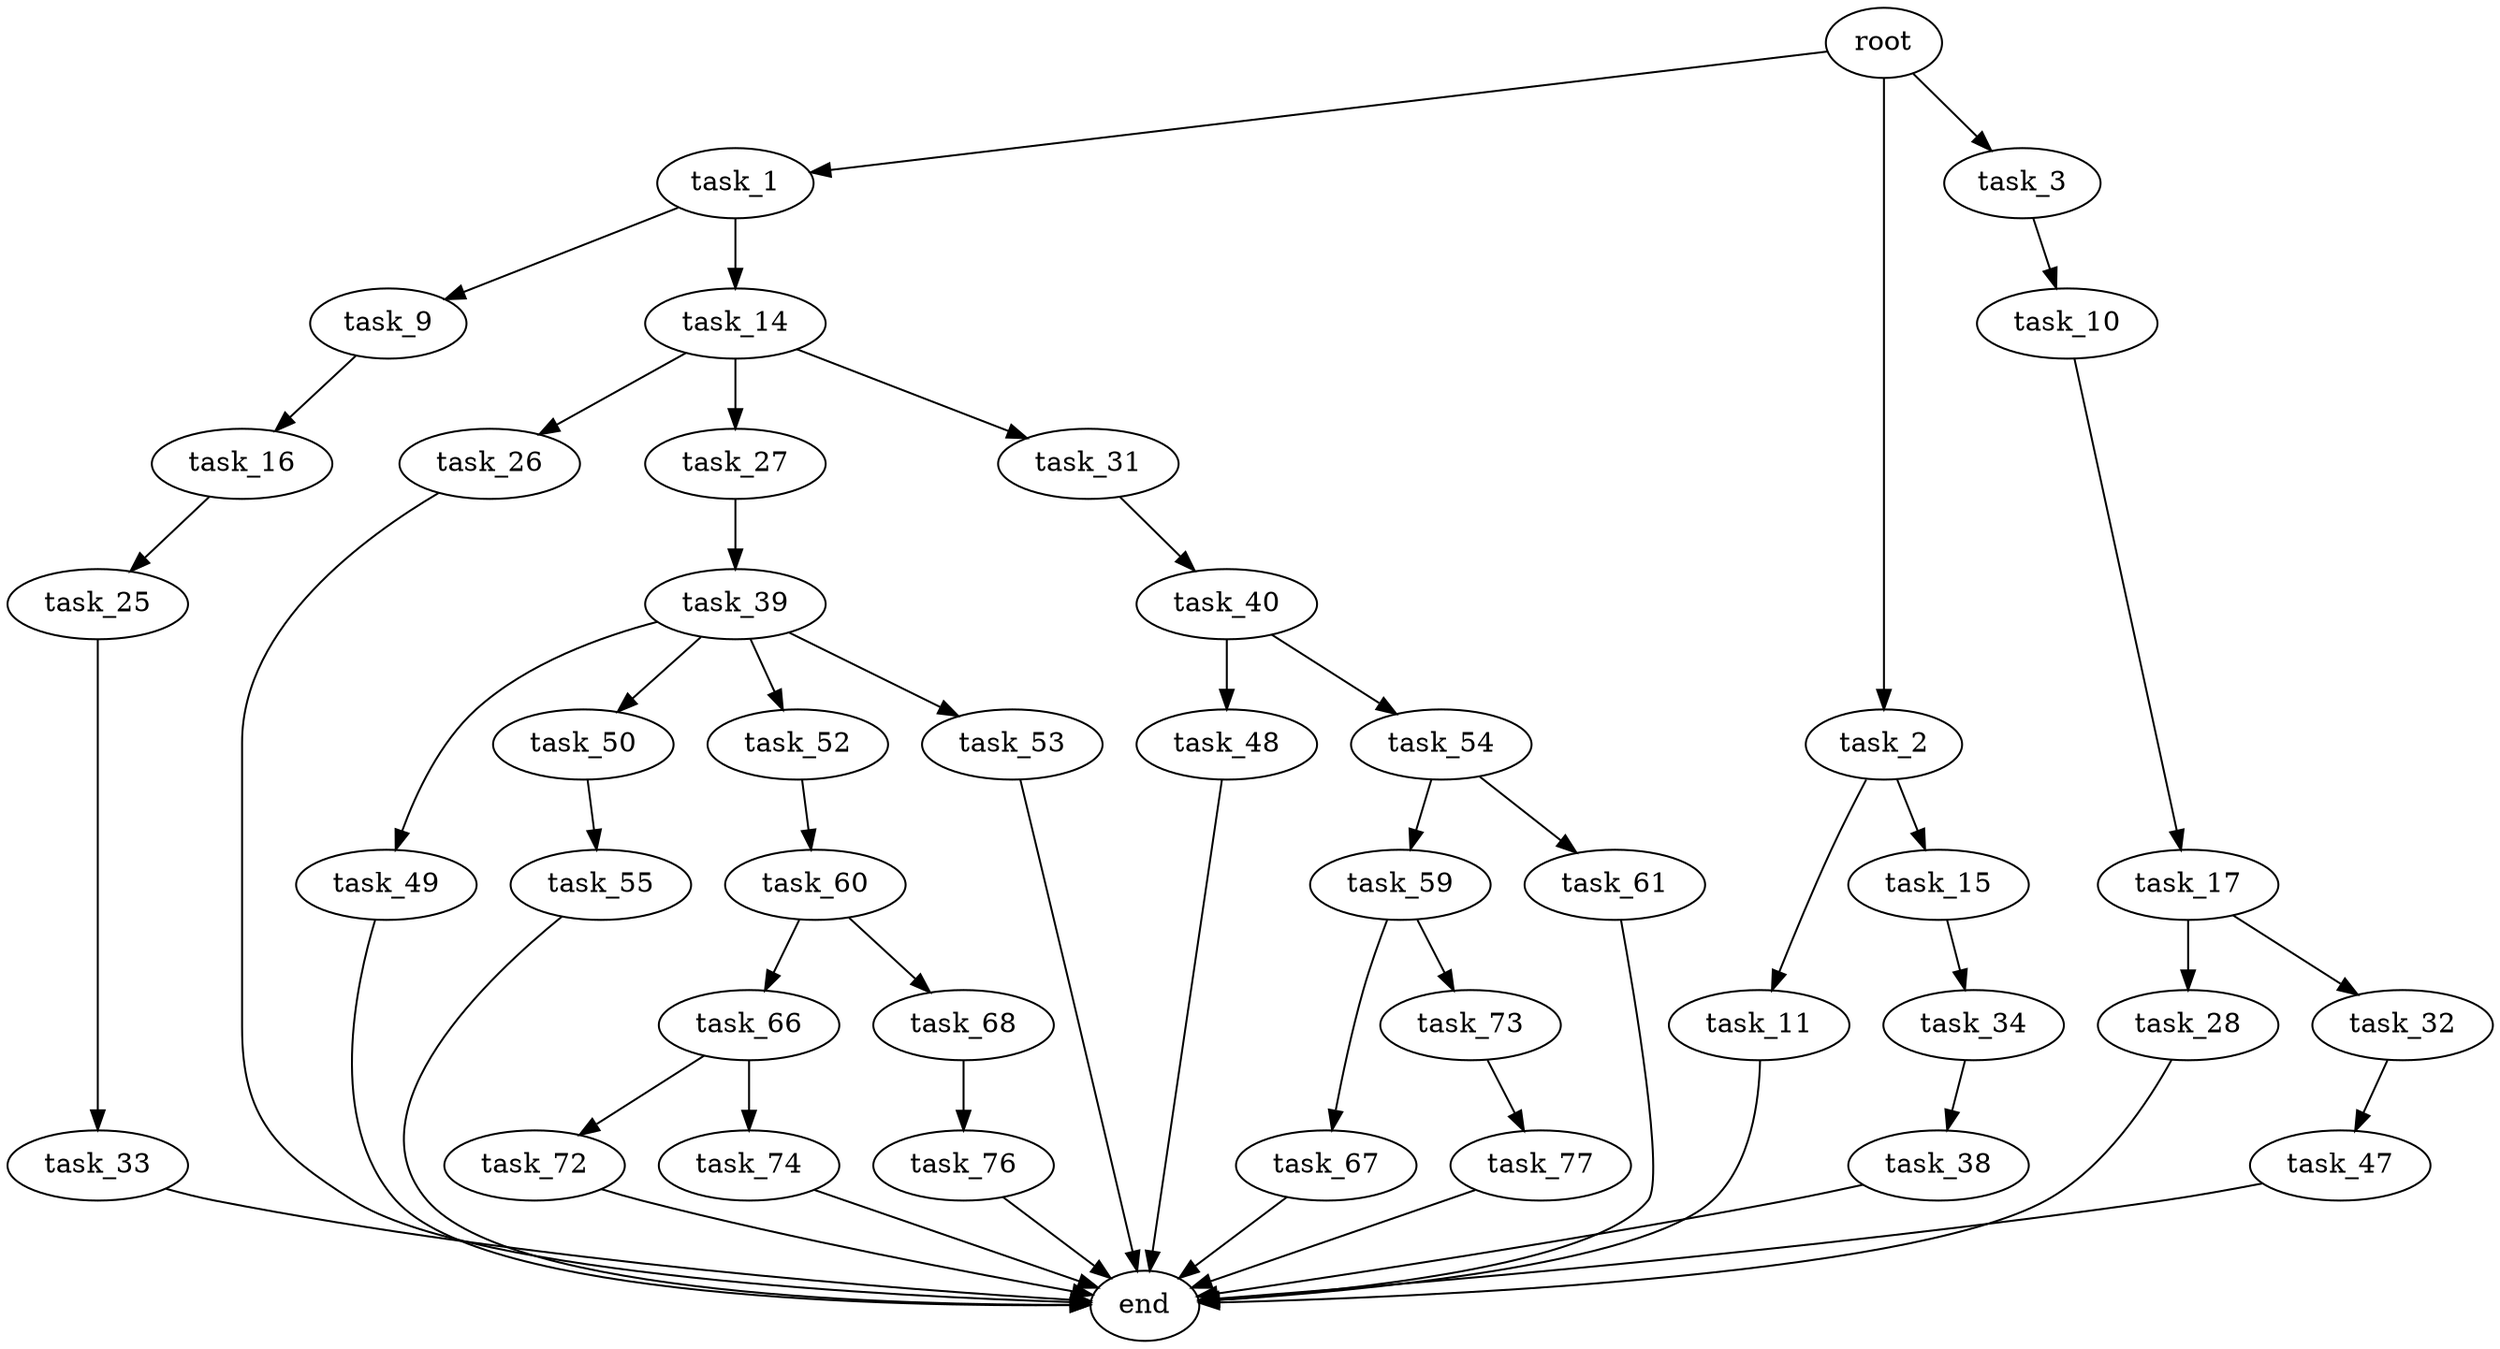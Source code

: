 digraph G {
  root [size="0.000000"];
  task_1 [size="318652476647.000000"];
  task_2 [size="1073741824000.000000"];
  task_3 [size="36785990825.000000"];
  task_9 [size="425875862573.000000"];
  task_14 [size="447830914582.000000"];
  task_11 [size="546702546021.000000"];
  task_15 [size="782757789696.000000"];
  task_10 [size="1130565008490.000000"];
  task_16 [size="7257986384.000000"];
  task_17 [size="231928233984.000000"];
  end [size="0.000000"];
  task_26 [size="4824965272.000000"];
  task_27 [size="736912827300.000000"];
  task_31 [size="821081685528.000000"];
  task_34 [size="549755813888.000000"];
  task_25 [size="1414382929.000000"];
  task_28 [size="432454232132.000000"];
  task_32 [size="28991029248.000000"];
  task_33 [size="134217728000.000000"];
  task_39 [size="368293445632.000000"];
  task_40 [size="102832261920.000000"];
  task_47 [size="28126230868.000000"];
  task_38 [size="231928233984.000000"];
  task_49 [size="549755813888.000000"];
  task_50 [size="3913772488.000000"];
  task_52 [size="1073741824000.000000"];
  task_53 [size="73017918971.000000"];
  task_48 [size="231928233984.000000"];
  task_54 [size="106780198080.000000"];
  task_55 [size="10988045576.000000"];
  task_60 [size="1209581079481.000000"];
  task_59 [size="13091002432.000000"];
  task_61 [size="134217728000.000000"];
  task_67 [size="549755813888.000000"];
  task_73 [size="23040761711.000000"];
  task_66 [size="4506709046.000000"];
  task_68 [size="6325478377.000000"];
  task_72 [size="45105891738.000000"];
  task_74 [size="834996348390.000000"];
  task_76 [size="1073741824000.000000"];
  task_77 [size="27837212895.000000"];

  root -> task_1 [size="1.000000"];
  root -> task_2 [size="1.000000"];
  root -> task_3 [size="1.000000"];
  task_1 -> task_9 [size="411041792.000000"];
  task_1 -> task_14 [size="411041792.000000"];
  task_2 -> task_11 [size="838860800.000000"];
  task_2 -> task_15 [size="838860800.000000"];
  task_3 -> task_10 [size="679477248.000000"];
  task_9 -> task_16 [size="301989888.000000"];
  task_14 -> task_26 [size="838860800.000000"];
  task_14 -> task_27 [size="838860800.000000"];
  task_14 -> task_31 [size="838860800.000000"];
  task_11 -> end [size="1.000000"];
  task_15 -> task_34 [size="679477248.000000"];
  task_10 -> task_17 [size="679477248.000000"];
  task_16 -> task_25 [size="838860800.000000"];
  task_17 -> task_28 [size="301989888.000000"];
  task_17 -> task_32 [size="301989888.000000"];
  task_26 -> end [size="1.000000"];
  task_27 -> task_39 [size="536870912.000000"];
  task_31 -> task_40 [size="536870912.000000"];
  task_34 -> task_38 [size="536870912.000000"];
  task_25 -> task_33 [size="134217728.000000"];
  task_28 -> end [size="1.000000"];
  task_32 -> task_47 [size="75497472.000000"];
  task_33 -> end [size="1.000000"];
  task_39 -> task_49 [size="411041792.000000"];
  task_39 -> task_50 [size="411041792.000000"];
  task_39 -> task_52 [size="411041792.000000"];
  task_39 -> task_53 [size="411041792.000000"];
  task_40 -> task_48 [size="134217728.000000"];
  task_40 -> task_54 [size="134217728.000000"];
  task_47 -> end [size="1.000000"];
  task_38 -> end [size="1.000000"];
  task_49 -> end [size="1.000000"];
  task_50 -> task_55 [size="75497472.000000"];
  task_52 -> task_60 [size="838860800.000000"];
  task_53 -> end [size="1.000000"];
  task_48 -> end [size="1.000000"];
  task_54 -> task_59 [size="134217728.000000"];
  task_54 -> task_61 [size="134217728.000000"];
  task_55 -> end [size="1.000000"];
  task_60 -> task_66 [size="838860800.000000"];
  task_60 -> task_68 [size="838860800.000000"];
  task_59 -> task_67 [size="536870912.000000"];
  task_59 -> task_73 [size="536870912.000000"];
  task_61 -> end [size="1.000000"];
  task_67 -> end [size="1.000000"];
  task_73 -> task_77 [size="679477248.000000"];
  task_66 -> task_72 [size="75497472.000000"];
  task_66 -> task_74 [size="75497472.000000"];
  task_68 -> task_76 [size="134217728.000000"];
  task_72 -> end [size="1.000000"];
  task_74 -> end [size="1.000000"];
  task_76 -> end [size="1.000000"];
  task_77 -> end [size="1.000000"];
}
